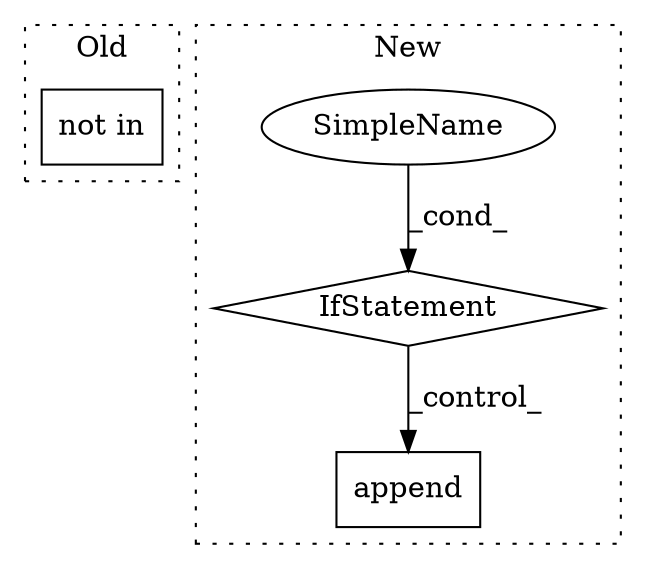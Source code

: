 digraph G {
subgraph cluster0 {
1 [label="not in" a="108" s="4765" l="16" shape="box"];
label = "Old";
style="dotted";
}
subgraph cluster1 {
2 [label="append" a="32" s="5840,5852" l="7,1" shape="box"];
3 [label="IfStatement" a="25" s="5743,5770" l="12,2" shape="diamond"];
4 [label="SimpleName" a="42" s="" l="" shape="ellipse"];
label = "New";
style="dotted";
}
3 -> 2 [label="_control_"];
4 -> 3 [label="_cond_"];
}